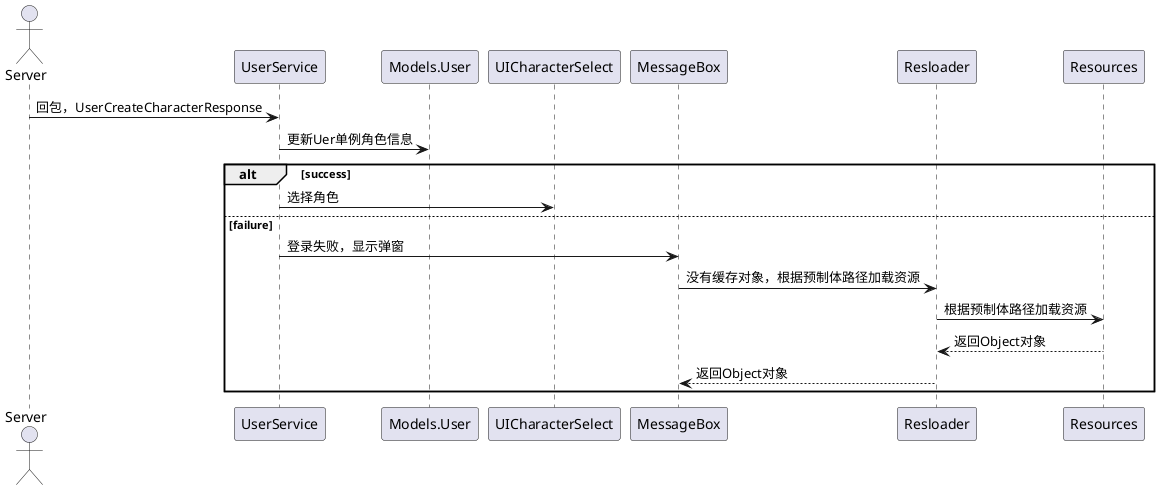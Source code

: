 @startuml
actor Server
Server -> UserService: 回包，UserCreateCharacterResponse
UserService -> Models.User: 更新Uer单例角色信息
alt success
UserService -> UICharacterSelect: 选择角色
else failure
UserService -> MessageBox: 登录失败，显示弹窗
MessageBox -> Resloader: 没有缓存对象，根据预制体路径加载资源
Resloader -> Resources: 根据预制体路径加载资源
Resources --> Resloader: 返回Object对象
Resloader -->MessageBox: 返回Object对象
end
@enduml